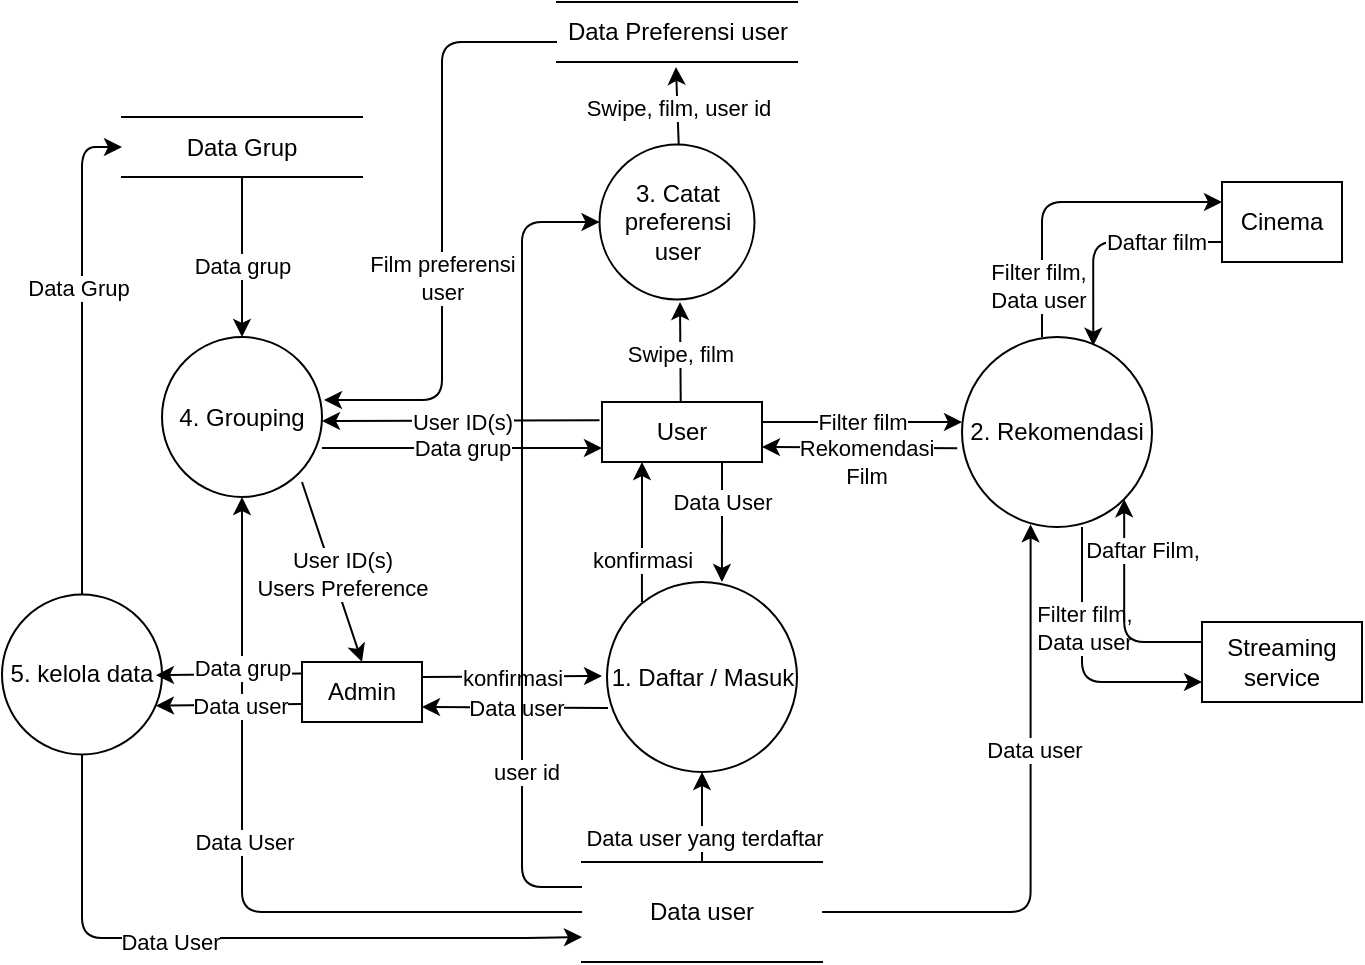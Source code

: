 <mxfile version="14.6.11" type="device" pages="7"><diagram id="6Ew8zijTHbJb9tK1tqPp" name="Page-1"><mxGraphModel dx="2128" dy="588" grid="1" gridSize="10" guides="1" tooltips="1" connect="1" arrows="1" fold="1" page="1" pageScale="1" pageWidth="850" pageHeight="1100" math="0" shadow="0"><root><mxCell id="0"/><mxCell id="1" parent="0"/><mxCell id="KnzYT9aXrzk3ZTebpTm0-1" value="User" style="rounded=0;whiteSpace=wrap;html=1;" parent="1" vertex="1"><mxGeometry x="260" y="320" width="80" height="30" as="geometry"/></mxCell><mxCell id="KnzYT9aXrzk3ZTebpTm0-3" value="Cinema" style="rounded=0;whiteSpace=wrap;html=1;" parent="1" vertex="1"><mxGeometry x="570" y="210" width="60" height="40" as="geometry"/></mxCell><mxCell id="KnzYT9aXrzk3ZTebpTm0-4" value="Streaming service" style="rounded=0;whiteSpace=wrap;html=1;" parent="1" vertex="1"><mxGeometry x="560" y="430" width="80" height="40" as="geometry"/></mxCell><mxCell id="KnzYT9aXrzk3ZTebpTm0-5" value="2. Rekomendasi" style="ellipse;whiteSpace=wrap;html=1;aspect=fixed;" parent="1" vertex="1"><mxGeometry x="440" y="287.5" width="95" height="95" as="geometry"/></mxCell><mxCell id="KnzYT9aXrzk3ZTebpTm0-6" value="1. Daftar / Masuk" style="ellipse;whiteSpace=wrap;html=1;aspect=fixed;" parent="1" vertex="1"><mxGeometry x="262.5" y="410" width="95" height="95" as="geometry"/></mxCell><mxCell id="KnzYT9aXrzk3ZTebpTm0-7" value="" style="endArrow=classic;html=1;" parent="1" edge="1"><mxGeometry relative="1" as="geometry"><mxPoint x="340" y="330" as="sourcePoint"/><mxPoint x="440" y="330" as="targetPoint"/></mxGeometry></mxCell><mxCell id="KnzYT9aXrzk3ZTebpTm0-8" value="Filter film" style="edgeLabel;resizable=0;html=1;align=center;verticalAlign=middle;" parent="KnzYT9aXrzk3ZTebpTm0-7" connectable="0" vertex="1"><mxGeometry relative="1" as="geometry"/></mxCell><mxCell id="KnzYT9aXrzk3ZTebpTm0-9" value="" style="endArrow=classic;html=1;entryX=0.605;entryY=0;entryDx=0;entryDy=0;exitX=0.75;exitY=1;exitDx=0;exitDy=0;entryPerimeter=0;" parent="1" source="KnzYT9aXrzk3ZTebpTm0-1" target="KnzYT9aXrzk3ZTebpTm0-6" edge="1"><mxGeometry relative="1" as="geometry"><mxPoint x="300" y="350" as="sourcePoint"/><mxPoint x="400" y="350" as="targetPoint"/></mxGeometry></mxCell><mxCell id="KnzYT9aXrzk3ZTebpTm0-10" value="Data User" style="edgeLabel;resizable=0;html=1;align=center;verticalAlign=middle;" parent="KnzYT9aXrzk3ZTebpTm0-9" connectable="0" vertex="1"><mxGeometry relative="1" as="geometry"><mxPoint y="-10" as="offset"/></mxGeometry></mxCell><mxCell id="KnzYT9aXrzk3ZTebpTm0-11" value="Data user" style="shape=partialRectangle;whiteSpace=wrap;html=1;left=0;right=0;fillColor=none;" parent="1" vertex="1"><mxGeometry x="250" y="550" width="120" height="50" as="geometry"/></mxCell><mxCell id="KnzYT9aXrzk3ZTebpTm0-15" value="Admin" style="rounded=0;whiteSpace=wrap;html=1;" parent="1" vertex="1"><mxGeometry x="110" y="450" width="60" height="30" as="geometry"/></mxCell><mxCell id="KnzYT9aXrzk3ZTebpTm0-16" value="" style="endArrow=classic;html=1;exitX=1;exitY=0.25;exitDx=0;exitDy=0;" parent="1" source="KnzYT9aXrzk3ZTebpTm0-15" edge="1"><mxGeometry relative="1" as="geometry"><mxPoint x="190" y="457.08" as="sourcePoint"/><mxPoint x="260" y="457" as="targetPoint"/></mxGeometry></mxCell><mxCell id="KnzYT9aXrzk3ZTebpTm0-17" value="konfirmasi" style="edgeLabel;resizable=0;html=1;align=center;verticalAlign=middle;fillColor=#FFFFFF;" parent="KnzYT9aXrzk3ZTebpTm0-16" connectable="0" vertex="1"><mxGeometry relative="1" as="geometry"/></mxCell><mxCell id="KnzYT9aXrzk3ZTebpTm0-18" value="" style="endArrow=classic;html=1;entryX=1;entryY=0.75;entryDx=0;entryDy=0;" parent="1" target="KnzYT9aXrzk3ZTebpTm0-15" edge="1"><mxGeometry relative="1" as="geometry"><mxPoint x="263" y="473" as="sourcePoint"/><mxPoint x="362.5" y="470" as="targetPoint"/></mxGeometry></mxCell><mxCell id="KnzYT9aXrzk3ZTebpTm0-19" value="Data user" style="edgeLabel;resizable=0;html=1;align=center;verticalAlign=middle;" parent="KnzYT9aXrzk3ZTebpTm0-18" connectable="0" vertex="1"><mxGeometry relative="1" as="geometry"/></mxCell><mxCell id="KnzYT9aXrzk3ZTebpTm0-20" value="" style="endArrow=classic;html=1;exitX=0.184;exitY=0.105;exitDx=0;exitDy=0;exitPerimeter=0;entryX=0.25;entryY=1;entryDx=0;entryDy=0;" parent="1" source="KnzYT9aXrzk3ZTebpTm0-6" target="KnzYT9aXrzk3ZTebpTm0-1" edge="1"><mxGeometry relative="1" as="geometry"><mxPoint x="288" y="411" as="sourcePoint"/><mxPoint x="280" y="355" as="targetPoint"/></mxGeometry></mxCell><mxCell id="KnzYT9aXrzk3ZTebpTm0-21" value="konfirmasi" style="edgeLabel;resizable=0;html=1;align=center;verticalAlign=middle;" parent="KnzYT9aXrzk3ZTebpTm0-20" connectable="0" vertex="1"><mxGeometry relative="1" as="geometry"><mxPoint y="14" as="offset"/></mxGeometry></mxCell><mxCell id="KnzYT9aXrzk3ZTebpTm0-51" value="4. Grouping" style="ellipse;whiteSpace=wrap;html=1;aspect=fixed;" parent="1" vertex="1"><mxGeometry x="40" y="287.5" width="80" height="80" as="geometry"/></mxCell><mxCell id="KnzYT9aXrzk3ZTebpTm0-52" value="" style="endArrow=classic;html=1;entryX=1;entryY=0.75;entryDx=0;entryDy=0;exitX=-0.025;exitY=0.586;exitDx=0;exitDy=0;exitPerimeter=0;" parent="1" source="KnzYT9aXrzk3ZTebpTm0-5" target="KnzYT9aXrzk3ZTebpTm0-1" edge="1"><mxGeometry relative="1" as="geometry"><mxPoint x="440" y="350" as="sourcePoint"/><mxPoint x="540" y="350" as="targetPoint"/></mxGeometry></mxCell><mxCell id="KnzYT9aXrzk3ZTebpTm0-53" value="Rekomendasi&lt;br&gt;Film" style="edgeLabel;resizable=0;html=1;align=center;verticalAlign=middle;" parent="KnzYT9aXrzk3ZTebpTm0-52" connectable="0" vertex="1"><mxGeometry relative="1" as="geometry"><mxPoint x="3" y="7" as="offset"/></mxGeometry></mxCell><mxCell id="KnzYT9aXrzk3ZTebpTm0-54" value="Data Preferensi user" style="shape=partialRectangle;whiteSpace=wrap;html=1;left=0;right=0;fillColor=none;" parent="1" vertex="1"><mxGeometry x="237.5" y="120" width="120" height="30" as="geometry"/></mxCell><mxCell id="KnzYT9aXrzk3ZTebpTm0-55" value="3. Catat preferensi user" style="ellipse;whiteSpace=wrap;html=1;aspect=fixed;" parent="1" vertex="1"><mxGeometry x="258.75" y="191.25" width="77.5" height="77.5" as="geometry"/></mxCell><mxCell id="KnzYT9aXrzk3ZTebpTm0-56" value="" style="endArrow=classic;html=1;exitX=0.188;exitY=0.061;exitDx=0;exitDy=0;exitPerimeter=0;" parent="1" edge="1"><mxGeometry relative="1" as="geometry"><mxPoint x="299.36" y="320.005" as="sourcePoint"/><mxPoint x="299" y="270" as="targetPoint"/></mxGeometry></mxCell><mxCell id="KnzYT9aXrzk3ZTebpTm0-57" value="Swipe, film" style="edgeLabel;resizable=0;html=1;align=center;verticalAlign=middle;" parent="KnzYT9aXrzk3ZTebpTm0-56" connectable="0" vertex="1"><mxGeometry relative="1" as="geometry"><mxPoint y="1" as="offset"/></mxGeometry></mxCell><mxCell id="KnzYT9aXrzk3ZTebpTm0-58" value="" style="endArrow=classic;html=1;exitX=0.188;exitY=0.061;exitDx=0;exitDy=0;exitPerimeter=0;entryX=0.429;entryY=1.083;entryDx=0;entryDy=0;entryPerimeter=0;" parent="1" edge="1"><mxGeometry relative="1" as="geometry"><mxPoint x="298.36" y="191.255" as="sourcePoint"/><mxPoint x="296.98" y="152.49" as="targetPoint"/></mxGeometry></mxCell><mxCell id="KnzYT9aXrzk3ZTebpTm0-59" value="Swipe, film, user id" style="edgeLabel;resizable=0;html=1;align=center;verticalAlign=middle;" parent="KnzYT9aXrzk3ZTebpTm0-58" connectable="0" vertex="1"><mxGeometry relative="1" as="geometry"><mxPoint y="1" as="offset"/></mxGeometry></mxCell><mxCell id="KnzYT9aXrzk3ZTebpTm0-60" value="" style="edgeStyle=elbowEdgeStyle;elbow=vertical;endArrow=classic;html=1;entryX=0;entryY=0.5;entryDx=0;entryDy=0;exitX=0;exitY=0.25;exitDx=0;exitDy=0;" parent="1" source="KnzYT9aXrzk3ZTebpTm0-11" target="KnzYT9aXrzk3ZTebpTm0-55" edge="1"><mxGeometry width="50" height="50" relative="1" as="geometry"><mxPoint x="237.5" y="580" as="sourcePoint"/><mxPoint x="287.5" y="530" as="targetPoint"/><Array as="points"><mxPoint x="220" y="410"/></Array></mxGeometry></mxCell><mxCell id="YXsB2NvIMelTu6JOzYhT-10" value="user id" style="edgeLabel;html=1;align=center;verticalAlign=middle;resizable=0;points=[];" parent="KnzYT9aXrzk3ZTebpTm0-60" vertex="1" connectable="0"><mxGeometry x="-0.561" y="-2" relative="1" as="geometry"><mxPoint as="offset"/></mxGeometry></mxCell><mxCell id="KnzYT9aXrzk3ZTebpTm0-61" value="" style="edgeStyle=elbowEdgeStyle;elbow=vertical;endArrow=classic;html=1;entryX=0.5;entryY=1;entryDx=0;entryDy=0;exitX=0;exitY=0.5;exitDx=0;exitDy=0;" parent="1" source="KnzYT9aXrzk3ZTebpTm0-11" target="KnzYT9aXrzk3ZTebpTm0-51" edge="1"><mxGeometry width="50" height="50" relative="1" as="geometry"><mxPoint x="260" y="595" as="sourcePoint"/><mxPoint x="268.75" y="240" as="targetPoint"/><Array as="points"><mxPoint x="170" y="575"/></Array></mxGeometry></mxCell><mxCell id="KnzYT9aXrzk3ZTebpTm0-71" value="Data User" style="edgeLabel;html=1;align=center;verticalAlign=middle;resizable=0;points=[];" parent="KnzYT9aXrzk3ZTebpTm0-61" vertex="1" connectable="0"><mxGeometry x="0.312" y="-1" relative="1" as="geometry"><mxPoint y="42" as="offset"/></mxGeometry></mxCell><mxCell id="KnzYT9aXrzk3ZTebpTm0-62" value="" style="endArrow=classic;html=1;entryX=1;entryY=0.5;entryDx=0;entryDy=0;" parent="1" edge="1"><mxGeometry relative="1" as="geometry"><mxPoint x="258.75" y="329.08" as="sourcePoint"/><mxPoint x="120" y="329.5" as="targetPoint"/></mxGeometry></mxCell><mxCell id="KnzYT9aXrzk3ZTebpTm0-63" value="User ID(s)" style="edgeLabel;resizable=0;html=1;align=center;verticalAlign=middle;" parent="KnzYT9aXrzk3ZTebpTm0-62" connectable="0" vertex="1"><mxGeometry relative="1" as="geometry"/></mxCell><mxCell id="KnzYT9aXrzk3ZTebpTm0-64" value="Data Grup" style="shape=partialRectangle;whiteSpace=wrap;html=1;left=0;right=0;fillColor=none;" parent="1" vertex="1"><mxGeometry x="20" y="177.5" width="120" height="30" as="geometry"/></mxCell><mxCell id="KnzYT9aXrzk3ZTebpTm0-68" value="" style="edgeStyle=segmentEdgeStyle;endArrow=classic;html=1;entryX=1.013;entryY=0.388;entryDx=0;entryDy=0;entryPerimeter=0;" parent="1" target="KnzYT9aXrzk3ZTebpTm0-51" edge="1"><mxGeometry width="50" height="50" relative="1" as="geometry"><mxPoint x="237.5" y="140" as="sourcePoint"/><mxPoint x="287.5" y="90" as="targetPoint"/><Array as="points"><mxPoint x="180" y="140"/><mxPoint x="180" y="319"/><mxPoint x="121" y="319"/></Array></mxGeometry></mxCell><mxCell id="KnzYT9aXrzk3ZTebpTm0-70" value="Film preferensi&lt;br&gt;user" style="edgeLabel;html=1;align=center;verticalAlign=middle;resizable=0;points=[];" parent="KnzYT9aXrzk3ZTebpTm0-68" vertex="1" connectable="0"><mxGeometry x="0.185" relative="1" as="geometry"><mxPoint as="offset"/></mxGeometry></mxCell><mxCell id="KnzYT9aXrzk3ZTebpTm0-72" value="" style="endArrow=classic;html=1;entryX=0.5;entryY=0;entryDx=0;entryDy=0;" parent="1" target="KnzYT9aXrzk3ZTebpTm0-15" edge="1"><mxGeometry width="50" height="50" relative="1" as="geometry"><mxPoint x="110" y="360" as="sourcePoint"/><mxPoint x="130" y="237.5" as="targetPoint"/></mxGeometry></mxCell><mxCell id="KnzYT9aXrzk3ZTebpTm0-73" value="User ID(s)&lt;br&gt;Users Preference" style="edgeLabel;html=1;align=center;verticalAlign=middle;resizable=0;points=[];" parent="KnzYT9aXrzk3ZTebpTm0-72" vertex="1" connectable="0"><mxGeometry x="0.221" y="-1" relative="1" as="geometry"><mxPoint x="2" y="-10" as="offset"/></mxGeometry></mxCell><mxCell id="KnzYT9aXrzk3ZTebpTm0-74" value="" style="edgeStyle=segmentEdgeStyle;endArrow=classic;html=1;entryX=0.361;entryY=0.986;entryDx=0;entryDy=0;entryPerimeter=0;exitX=1;exitY=0.5;exitDx=0;exitDy=0;" parent="1" source="KnzYT9aXrzk3ZTebpTm0-11" target="KnzYT9aXrzk3ZTebpTm0-5" edge="1"><mxGeometry width="50" height="50" relative="1" as="geometry"><mxPoint x="370" y="580" as="sourcePoint"/><mxPoint x="420" y="530" as="targetPoint"/></mxGeometry></mxCell><mxCell id="KnzYT9aXrzk3ZTebpTm0-75" value="Data user" style="edgeLabel;html=1;align=center;verticalAlign=middle;resizable=0;points=[];" parent="KnzYT9aXrzk3ZTebpTm0-74" vertex="1" connectable="0"><mxGeometry x="0.244" y="-1" relative="1" as="geometry"><mxPoint as="offset"/></mxGeometry></mxCell><mxCell id="KnzYT9aXrzk3ZTebpTm0-76" value="" style="edgeStyle=segmentEdgeStyle;endArrow=classic;html=1;" parent="1" edge="1"><mxGeometry width="50" height="50" relative="1" as="geometry"><mxPoint x="500" y="382.5" as="sourcePoint"/><mxPoint x="560" y="460" as="targetPoint"/><Array as="points"><mxPoint x="500" y="460"/></Array></mxGeometry></mxCell><mxCell id="KnzYT9aXrzk3ZTebpTm0-77" value="Filter film,&lt;br&gt;Data user" style="edgeLabel;html=1;align=center;verticalAlign=middle;resizable=0;points=[];" parent="KnzYT9aXrzk3ZTebpTm0-76" vertex="1" connectable="0"><mxGeometry x="-0.721" y="1" relative="1" as="geometry"><mxPoint y="31" as="offset"/></mxGeometry></mxCell><mxCell id="KnzYT9aXrzk3ZTebpTm0-78" value="" style="edgeStyle=segmentEdgeStyle;endArrow=classic;html=1;entryX=1;entryY=1;entryDx=0;entryDy=0;" parent="1" source="KnzYT9aXrzk3ZTebpTm0-4" target="KnzYT9aXrzk3ZTebpTm0-5" edge="1"><mxGeometry width="50" height="50" relative="1" as="geometry"><mxPoint x="470" y="380" as="sourcePoint"/><mxPoint x="520" y="380" as="targetPoint"/><Array as="points"><mxPoint x="521" y="440"/></Array></mxGeometry></mxCell><mxCell id="KnzYT9aXrzk3ZTebpTm0-79" value="Daftar Film," style="edgeLabel;html=1;align=center;verticalAlign=middle;resizable=0;points=[];" parent="KnzYT9aXrzk3ZTebpTm0-78" vertex="1" connectable="0"><mxGeometry x="0.554" y="1" relative="1" as="geometry"><mxPoint x="10" as="offset"/></mxGeometry></mxCell><mxCell id="KnzYT9aXrzk3ZTebpTm0-80" value="" style="edgeStyle=segmentEdgeStyle;endArrow=classic;html=1;" parent="1" edge="1"><mxGeometry width="50" height="50" relative="1" as="geometry"><mxPoint x="480" y="287.5" as="sourcePoint"/><mxPoint x="570" y="220" as="targetPoint"/><Array as="points"><mxPoint x="480" y="220"/><mxPoint x="570" y="220"/></Array></mxGeometry></mxCell><mxCell id="KnzYT9aXrzk3ZTebpTm0-81" value="Filter film,&lt;br&gt;Data user" style="edgeLabel;html=1;align=center;verticalAlign=middle;resizable=0;points=[];" parent="KnzYT9aXrzk3ZTebpTm0-80" vertex="1" connectable="0"><mxGeometry x="-0.426" y="2" relative="1" as="geometry"><mxPoint y="19" as="offset"/></mxGeometry></mxCell><mxCell id="KnzYT9aXrzk3ZTebpTm0-82" value="" style="edgeStyle=segmentEdgeStyle;endArrow=classic;html=1;exitX=0;exitY=0.75;exitDx=0;exitDy=0;entryX=0.691;entryY=0.046;entryDx=0;entryDy=0;entryPerimeter=0;" parent="1" edge="1"><mxGeometry width="50" height="50" relative="1" as="geometry"><mxPoint x="570" y="240" as="sourcePoint"/><mxPoint x="505.645" y="291.87" as="targetPoint"/><Array as="points"><mxPoint x="506" y="240"/></Array></mxGeometry></mxCell><mxCell id="KnzYT9aXrzk3ZTebpTm0-83" value="Daftar film" style="edgeLabel;html=1;align=center;verticalAlign=middle;resizable=0;points=[];" parent="KnzYT9aXrzk3ZTebpTm0-82" vertex="1" connectable="0"><mxGeometry x="-0.382" y="3" relative="1" as="geometry"><mxPoint x="3" y="-3" as="offset"/></mxGeometry></mxCell><mxCell id="YXsB2NvIMelTu6JOzYhT-1" value="5. kelola data" style="ellipse;whiteSpace=wrap;html=1;aspect=fixed;" parent="1" vertex="1"><mxGeometry x="-40" y="416.25" width="80" height="80" as="geometry"/></mxCell><mxCell id="YXsB2NvIMelTu6JOzYhT-2" value="" style="endArrow=classic;html=1;entryX=0;entryY=1;entryDx=0;entryDy=0;" parent="1" edge="1"><mxGeometry relative="1" as="geometry"><mxPoint x="120" y="343" as="sourcePoint"/><mxPoint x="260" y="343" as="targetPoint"/></mxGeometry></mxCell><mxCell id="YXsB2NvIMelTu6JOzYhT-3" value="Data grup" style="edgeLabel;resizable=0;html=1;align=center;verticalAlign=middle;" parent="YXsB2NvIMelTu6JOzYhT-2" connectable="0" vertex="1"><mxGeometry relative="1" as="geometry"/></mxCell><mxCell id="YXsB2NvIMelTu6JOzYhT-4" value="" style="edgeStyle=segmentEdgeStyle;endArrow=classic;html=1;exitX=0.5;exitY=1;exitDx=0;exitDy=0;entryX=0;entryY=0.75;entryDx=0;entryDy=0;" parent="1" source="YXsB2NvIMelTu6JOzYhT-1" target="KnzYT9aXrzk3ZTebpTm0-11" edge="1"><mxGeometry width="50" height="50" relative="1" as="geometry"><mxPoint x="250" y="590" as="sourcePoint"/><mxPoint x="220" y="610.667" as="targetPoint"/><Array as="points"><mxPoint y="588"/><mxPoint x="220" y="588"/></Array></mxGeometry></mxCell><mxCell id="YXsB2NvIMelTu6JOzYhT-8" value="Data User" style="edgeLabel;html=1;align=center;verticalAlign=middle;resizable=0;points=[];" parent="YXsB2NvIMelTu6JOzYhT-4" vertex="1" connectable="0"><mxGeometry x="0.608" y="-2" relative="1" as="geometry"><mxPoint x="-140" as="offset"/></mxGeometry></mxCell><mxCell id="YXsB2NvIMelTu6JOzYhT-5" value="" style="endArrow=classic;html=1;entryX=0.962;entryY=0.745;entryDx=0;entryDy=0;entryPerimeter=0;" parent="1" edge="1"><mxGeometry width="50" height="50" relative="1" as="geometry"><mxPoint x="110" y="471" as="sourcePoint"/><mxPoint x="36.96" y="471.85" as="targetPoint"/></mxGeometry></mxCell><mxCell id="YXsB2NvIMelTu6JOzYhT-11" value="Data user" style="edgeLabel;html=1;align=center;verticalAlign=middle;resizable=0;points=[];" parent="YXsB2NvIMelTu6JOzYhT-5" vertex="1" connectable="0"><mxGeometry x="-0.589" y="1" relative="1" as="geometry"><mxPoint x="-16" as="offset"/></mxGeometry></mxCell><mxCell id="YXsB2NvIMelTu6JOzYhT-7" value="" style="edgeStyle=segmentEdgeStyle;endArrow=classic;html=1;exitX=0.5;exitY=0;exitDx=0;exitDy=0;entryX=0;entryY=0.5;entryDx=0;entryDy=0;" parent="1" source="YXsB2NvIMelTu6JOzYhT-1" target="KnzYT9aXrzk3ZTebpTm0-64" edge="1"><mxGeometry width="50" height="50" relative="1" as="geometry"><mxPoint x="20" y="191.25" as="sourcePoint"/><mxPoint x="-10" y="130" as="targetPoint"/><Array as="points"><mxPoint y="193"/></Array></mxGeometry></mxCell><mxCell id="YXsB2NvIMelTu6JOzYhT-9" value="Data Grup" style="edgeLabel;html=1;align=center;verticalAlign=middle;resizable=0;points=[];" parent="YXsB2NvIMelTu6JOzYhT-7" vertex="1" connectable="0"><mxGeometry x="0.264" y="2" relative="1" as="geometry"><mxPoint as="offset"/></mxGeometry></mxCell><mxCell id="JaDMcyaMtVhnSrfK8qQ9-1" value="" style="endArrow=classic;html=1;exitX=0.5;exitY=1;exitDx=0;exitDy=0;entryX=0.5;entryY=0;entryDx=0;entryDy=0;" parent="1" source="KnzYT9aXrzk3ZTebpTm0-64" target="KnzYT9aXrzk3ZTebpTm0-51" edge="1"><mxGeometry width="50" height="50" relative="1" as="geometry"><mxPoint x="130" y="223.75" as="sourcePoint"/><mxPoint x="180" y="173.75" as="targetPoint"/></mxGeometry></mxCell><mxCell id="JaDMcyaMtVhnSrfK8qQ9-2" value="Data grup" style="edgeLabel;html=1;align=center;verticalAlign=middle;resizable=0;points=[];" parent="JaDMcyaMtVhnSrfK8qQ9-1" vertex="1" connectable="0"><mxGeometry x="0.347" relative="1" as="geometry"><mxPoint y="-10" as="offset"/></mxGeometry></mxCell><mxCell id="VAUoiEpc7LRqMTXvXVUD-1" value="" style="endArrow=classic;html=1;exitX=0.5;exitY=0;exitDx=0;exitDy=0;entryX=0.5;entryY=1;entryDx=0;entryDy=0;" parent="1" source="KnzYT9aXrzk3ZTebpTm0-11" target="KnzYT9aXrzk3ZTebpTm0-6" edge="1"><mxGeometry width="50" height="50" relative="1" as="geometry"><mxPoint x="480" y="380" as="sourcePoint"/><mxPoint x="530" y="330" as="targetPoint"/></mxGeometry></mxCell><mxCell id="VAUoiEpc7LRqMTXvXVUD-2" value="Data user yang terdaftar" style="edgeLabel;html=1;align=center;verticalAlign=middle;resizable=0;points=[];" parent="VAUoiEpc7LRqMTXvXVUD-1" vertex="1" connectable="0"><mxGeometry x="-0.44" y="-1" relative="1" as="geometry"><mxPoint as="offset"/></mxGeometry></mxCell><mxCell id="QvjgYIG8igw3AtHTvzKb-1" value="" style="endArrow=classic;html=1;entryX=0.962;entryY=0.745;entryDx=0;entryDy=0;entryPerimeter=0;" parent="1" edge="1"><mxGeometry width="50" height="50" relative="1" as="geometry"><mxPoint x="110" y="455.75" as="sourcePoint"/><mxPoint x="36.96" y="456.6" as="targetPoint"/></mxGeometry></mxCell><mxCell id="QvjgYIG8igw3AtHTvzKb-4" value="Data grup" style="edgeLabel;html=1;align=center;verticalAlign=middle;resizable=0;points=[];" parent="QvjgYIG8igw3AtHTvzKb-1" vertex="1" connectable="0"><mxGeometry x="-0.508" y="-3" relative="1" as="geometry"><mxPoint x="-12" as="offset"/></mxGeometry></mxCell></root></mxGraphModel></diagram><diagram id="w2jSxiCSjp4nlEB_j9I-" name="DFD-1, proses 4"><mxGraphModel dx="1278" dy="588" grid="1" gridSize="10" guides="1" tooltips="1" connect="1" arrows="1" fold="1" page="1" pageScale="1" pageWidth="850" pageHeight="1100" math="0" shadow="0"><root><mxCell id="LelwqNVgbyoCS_Aeixoi-0"/><mxCell id="LelwqNVgbyoCS_Aeixoi-1" parent="LelwqNVgbyoCS_Aeixoi-0"/><mxCell id="VmR8E1LFopXgEwrXXb6l-0" value="User" style="rounded=0;whiteSpace=wrap;html=1;" parent="LelwqNVgbyoCS_Aeixoi-1" vertex="1"><mxGeometry x="345" y="410" width="80" height="30" as="geometry"/></mxCell><mxCell id="VmR8E1LFopXgEwrXXb6l-1" value="Data user" style="shape=partialRectangle;whiteSpace=wrap;html=1;left=0;right=0;fillColor=none;" parent="LelwqNVgbyoCS_Aeixoi-1" vertex="1"><mxGeometry x="150" y="400" width="120" height="30" as="geometry"/></mxCell><mxCell id="VmR8E1LFopXgEwrXXb6l-2" value="Data Preferensi user" style="shape=partialRectangle;whiteSpace=wrap;html=1;left=0;right=0;fillColor=none;" parent="LelwqNVgbyoCS_Aeixoi-1" vertex="1"><mxGeometry x="240" y="142.5" width="120" height="30" as="geometry"/></mxCell><mxCell id="VmR8E1LFopXgEwrXXb6l-5" value="3.1. Get user preference" style="ellipse;whiteSpace=wrap;html=1;aspect=fixed;" parent="LelwqNVgbyoCS_Aeixoi-1" vertex="1"><mxGeometry x="347.5" y="240" width="75" height="75" as="geometry"/></mxCell><mxCell id="VmR8E1LFopXgEwrXXb6l-6" value="3.2 Get user ID" style="ellipse;whiteSpace=wrap;html=1;aspect=fixed;" parent="LelwqNVgbyoCS_Aeixoi-1" vertex="1"><mxGeometry x="170" y="230" width="80" height="80" as="geometry"/></mxCell><mxCell id="xKHvARmrW5aMb0nHczqm-0" value="" style="endArrow=classic;html=1;exitX=0.5;exitY=0;exitDx=0;exitDy=0;" parent="LelwqNVgbyoCS_Aeixoi-1" source="VmR8E1LFopXgEwrXXb6l-0" target="VmR8E1LFopXgEwrXXb6l-5" edge="1"><mxGeometry relative="1" as="geometry"><mxPoint x="330" y="290" as="sourcePoint"/><mxPoint x="430" y="290" as="targetPoint"/></mxGeometry></mxCell><mxCell id="xKHvARmrW5aMb0nHczqm-1" value="swipe, film" style="edgeLabel;resizable=0;html=1;align=center;verticalAlign=middle;" parent="xKHvARmrW5aMb0nHczqm-0" connectable="0" vertex="1"><mxGeometry relative="1" as="geometry"/></mxCell><mxCell id="D8_Gk4GRZjYeCFSDgtaY-1" value="" style="endArrow=classic;html=1;exitX=0.5;exitY=0;exitDx=0;exitDy=0;" parent="LelwqNVgbyoCS_Aeixoi-1" edge="1"><mxGeometry relative="1" as="geometry"><mxPoint x="192" y="400" as="sourcePoint"/><mxPoint x="192" y="310" as="targetPoint"/></mxGeometry></mxCell><mxCell id="D8_Gk4GRZjYeCFSDgtaY-2" value="User ID" style="edgeLabel;resizable=0;html=1;align=center;verticalAlign=middle;" parent="D8_Gk4GRZjYeCFSDgtaY-1" connectable="0" vertex="1"><mxGeometry relative="1" as="geometry"><mxPoint y="-11" as="offset"/></mxGeometry></mxCell><mxCell id="D8_Gk4GRZjYeCFSDgtaY-3" value="" style="edgeStyle=segmentEdgeStyle;endArrow=classic;html=1;exitX=0;exitY=0.5;exitDx=0;exitDy=0;entryX=1.013;entryY=0.61;entryDx=0;entryDy=0;entryPerimeter=0;" parent="LelwqNVgbyoCS_Aeixoi-1" source="VmR8E1LFopXgEwrXXb6l-0" target="VmR8E1LFopXgEwrXXb6l-6" edge="1"><mxGeometry width="50" height="50" relative="1" as="geometry"><mxPoint x="350" y="310" as="sourcePoint"/><mxPoint x="400" y="260" as="targetPoint"/><Array as="points"><mxPoint x="310" y="425"/><mxPoint x="310" y="279"/></Array></mxGeometry></mxCell><mxCell id="D8_Gk4GRZjYeCFSDgtaY-4" value="Username" style="edgeLabel;html=1;align=center;verticalAlign=middle;resizable=0;points=[];" parent="D8_Gk4GRZjYeCFSDgtaY-3" vertex="1" connectable="0"><mxGeometry x="-0.252" y="2" relative="1" as="geometry"><mxPoint as="offset"/></mxGeometry></mxCell><mxCell id="D8_Gk4GRZjYeCFSDgtaY-5" value="" style="endArrow=classic;html=1;exitX=0.723;exitY=0.98;exitDx=0;exitDy=0;exitPerimeter=0;" parent="LelwqNVgbyoCS_Aeixoi-1" source="VmR8E1LFopXgEwrXXb6l-6" edge="1"><mxGeometry relative="1" as="geometry"><mxPoint x="395" y="420" as="sourcePoint"/><mxPoint x="229" y="400" as="targetPoint"/></mxGeometry></mxCell><mxCell id="D8_Gk4GRZjYeCFSDgtaY-6" value="Username" style="edgeLabel;resizable=0;html=1;align=center;verticalAlign=middle;" parent="D8_Gk4GRZjYeCFSDgtaY-5" connectable="0" vertex="1"><mxGeometry relative="1" as="geometry"><mxPoint y="19" as="offset"/></mxGeometry></mxCell><mxCell id="D8_Gk4GRZjYeCFSDgtaY-7" value="" style="edgeStyle=segmentEdgeStyle;endArrow=classic;html=1;exitX=0.5;exitY=0;exitDx=0;exitDy=0;" parent="LelwqNVgbyoCS_Aeixoi-1" source="VmR8E1LFopXgEwrXXb6l-6" edge="1"><mxGeometry width="50" height="50" relative="1" as="geometry"><mxPoint x="213.96" y="230" as="sourcePoint"/><mxPoint x="240" y="160" as="targetPoint"/><Array as="points"><mxPoint x="210" y="160"/></Array></mxGeometry></mxCell><mxCell id="D8_Gk4GRZjYeCFSDgtaY-8" value="User ID" style="edgeLabel;html=1;align=center;verticalAlign=middle;resizable=0;points=[];" parent="D8_Gk4GRZjYeCFSDgtaY-7" vertex="1" connectable="0"><mxGeometry x="-0.252" y="2" relative="1" as="geometry"><mxPoint as="offset"/></mxGeometry></mxCell><mxCell id="D8_Gk4GRZjYeCFSDgtaY-9" value="" style="edgeStyle=segmentEdgeStyle;endArrow=classic;html=1;entryX=1;entryY=0.583;entryDx=0;entryDy=0;entryPerimeter=0;" parent="LelwqNVgbyoCS_Aeixoi-1" source="VmR8E1LFopXgEwrXXb6l-5" target="VmR8E1LFopXgEwrXXb6l-2" edge="1"><mxGeometry width="50" height="50" relative="1" as="geometry"><mxPoint x="463.96" y="230" as="sourcePoint"/><mxPoint x="370" y="160" as="targetPoint"/><Array as="points"><mxPoint x="385" y="160"/></Array></mxGeometry></mxCell><mxCell id="D8_Gk4GRZjYeCFSDgtaY-10" value="Swipe, Film" style="edgeLabel;html=1;align=center;verticalAlign=middle;resizable=0;points=[];" parent="D8_Gk4GRZjYeCFSDgtaY-9" vertex="1" connectable="0"><mxGeometry x="-0.252" y="2" relative="1" as="geometry"><mxPoint y="7" as="offset"/></mxGeometry></mxCell></root></mxGraphModel></diagram><diagram id="PaS70SPjTiZ9KZUUPZHW" name="DFD-1, proses 1"><mxGraphModel dx="2128" dy="588" grid="1" gridSize="10" guides="1" tooltips="1" connect="1" arrows="1" fold="1" page="1" pageScale="1" pageWidth="850" pageHeight="1100" math="0" shadow="0"><root><mxCell id="dJlrYqiEr_PgPjJNZ0RO-0"/><mxCell id="dJlrYqiEr_PgPjJNZ0RO-1" parent="dJlrYqiEr_PgPjJNZ0RO-0"/><mxCell id="GRaTmBeP-DbOZe2twWhc-1" style="edgeStyle=orthogonalEdgeStyle;rounded=0;orthogonalLoop=1;jettySize=auto;html=1;entryX=1;entryY=0.5;entryDx=0;entryDy=0;" edge="1" parent="dJlrYqiEr_PgPjJNZ0RO-1" source="dJlrYqiEr_PgPjJNZ0RO-2" target="GRaTmBeP-DbOZe2twWhc-0"><mxGeometry relative="1" as="geometry"/></mxCell><mxCell id="dJlrYqiEr_PgPjJNZ0RO-2" value="User" style="rounded=0;whiteSpace=wrap;html=1;" parent="dJlrYqiEr_PgPjJNZ0RO-1" vertex="1"><mxGeometry x="150" y="302.5" width="80" height="30" as="geometry"/></mxCell><mxCell id="dJlrYqiEr_PgPjJNZ0RO-3" value="Cinema" style="rounded=0;whiteSpace=wrap;html=1;" parent="dJlrYqiEr_PgPjJNZ0RO-1" vertex="1"><mxGeometry x="545" y="100" width="60" height="40" as="geometry"/></mxCell><mxCell id="dJlrYqiEr_PgPjJNZ0RO-4" value="Streaming service" style="rounded=0;whiteSpace=wrap;html=1;" parent="dJlrYqiEr_PgPjJNZ0RO-1" vertex="1"><mxGeometry x="535" y="190" width="80" height="40" as="geometry"/></mxCell><mxCell id="dJlrYqiEr_PgPjJNZ0RO-5" value="2.3 Ambil Rekomendasi" style="ellipse;whiteSpace=wrap;html=1;aspect=fixed;" parent="dJlrYqiEr_PgPjJNZ0RO-1" vertex="1"><mxGeometry x="370" y="267.5" width="100" height="100" as="geometry"/></mxCell><mxCell id="QZA5vhGKFS6IdF4Qi_zs-0" value="2.2 Get user data" style="ellipse;whiteSpace=wrap;html=1;aspect=fixed;" parent="dJlrYqiEr_PgPjJNZ0RO-1" vertex="1"><mxGeometry x="335" y="420" width="95" height="95" as="geometry"/></mxCell><mxCell id="QZA5vhGKFS6IdF4Qi_zs-1" value="2.1 Filter film berdasarkan" style="ellipse;whiteSpace=wrap;html=1;aspect=fixed;" parent="dJlrYqiEr_PgPjJNZ0RO-1" vertex="1"><mxGeometry x="310" y="125" width="95" height="95" as="geometry"/></mxCell><mxCell id="Qa3BY7ixmJzunhNq-MFv-0" value="Data user" style="shape=partialRectangle;whiteSpace=wrap;html=1;left=0;right=0;fillColor=none;" parent="dJlrYqiEr_PgPjJNZ0RO-1" vertex="1"><mxGeometry x="130" y="452.5" width="120" height="30" as="geometry"/></mxCell><mxCell id="fNv3OpzvddRr5RR23wPl-4" value="" style="edgeStyle=segmentEdgeStyle;endArrow=classic;html=1;entryX=0.5;entryY=0;entryDx=0;entryDy=0;exitX=0.5;exitY=1;exitDx=0;exitDy=0;" parent="dJlrYqiEr_PgPjJNZ0RO-1" source="dJlrYqiEr_PgPjJNZ0RO-2" target="QZA5vhGKFS6IdF4Qi_zs-0" edge="1"><mxGeometry width="50" height="50" relative="1" as="geometry"><mxPoint x="200" y="410" as="sourcePoint"/><mxPoint x="250" y="360" as="targetPoint"/><Array as="points"><mxPoint x="190" y="380"/><mxPoint x="383" y="380"/></Array></mxGeometry></mxCell><mxCell id="fNv3OpzvddRr5RR23wPl-5" value="Username" style="edgeLabel;html=1;align=center;verticalAlign=middle;resizable=0;points=[];" parent="fNv3OpzvddRr5RR23wPl-4" vertex="1" connectable="0"><mxGeometry x="0.075" y="2" relative="1" as="geometry"><mxPoint x="-20" as="offset"/></mxGeometry></mxCell><mxCell id="fNv3OpzvddRr5RR23wPl-6" value="" style="endArrow=classic;html=1;entryX=1;entryY=0.75;entryDx=0;entryDy=0;" parent="dJlrYqiEr_PgPjJNZ0RO-1" target="Qa3BY7ixmJzunhNq-MFv-0" edge="1"><mxGeometry width="50" height="50" relative="1" as="geometry"><mxPoint x="335" y="476" as="sourcePoint"/><mxPoint x="270" y="475.5" as="targetPoint"/></mxGeometry></mxCell><mxCell id="fNv3OpzvddRr5RR23wPl-27" value="username" style="edgeLabel;html=1;align=center;verticalAlign=middle;resizable=0;points=[];" parent="fNv3OpzvddRr5RR23wPl-6" vertex="1" connectable="0"><mxGeometry x="-0.415" y="-1" relative="1" as="geometry"><mxPoint x="-14" as="offset"/></mxGeometry></mxCell><mxCell id="fNv3OpzvddRr5RR23wPl-7" value="" style="endArrow=classic;html=1;exitX=1;exitY=0.25;exitDx=0;exitDy=0;" parent="dJlrYqiEr_PgPjJNZ0RO-1" source="Qa3BY7ixmJzunhNq-MFv-0" edge="1"><mxGeometry width="50" height="50" relative="1" as="geometry"><mxPoint x="270" y="458" as="sourcePoint"/><mxPoint x="337" y="458" as="targetPoint"/></mxGeometry></mxCell><mxCell id="fNv3OpzvddRr5RR23wPl-28" value="user data" style="edgeLabel;html=1;align=center;verticalAlign=middle;resizable=0;points=[];" parent="fNv3OpzvddRr5RR23wPl-7" vertex="1" connectable="0"><mxGeometry x="0.493" y="-1" relative="1" as="geometry"><mxPoint x="-25" as="offset"/></mxGeometry></mxCell><mxCell id="fNv3OpzvddRr5RR23wPl-8" value="" style="edgeStyle=segmentEdgeStyle;endArrow=classic;html=1;exitX=0.027;exitY=0.383;exitDx=0;exitDy=0;entryX=0.375;entryY=0.037;entryDx=0;entryDy=0;entryPerimeter=0;exitPerimeter=0;" parent="dJlrYqiEr_PgPjJNZ0RO-1" source="QZA5vhGKFS6IdF4Qi_zs-1" target="dJlrYqiEr_PgPjJNZ0RO-2" edge="1"><mxGeometry width="50" height="50" relative="1" as="geometry"><mxPoint x="330" y="210" as="sourcePoint"/><mxPoint x="380" y="160" as="targetPoint"/></mxGeometry></mxCell><mxCell id="fNv3OpzvddRr5RR23wPl-9" value="parameter filter film" style="edgeLabel;html=1;align=center;verticalAlign=middle;resizable=0;points=[];" parent="fNv3OpzvddRr5RR23wPl-8" vertex="1" connectable="0"><mxGeometry x="-0.672" y="2" relative="1" as="geometry"><mxPoint x="-32" as="offset"/></mxGeometry></mxCell><mxCell id="fNv3OpzvddRr5RR23wPl-10" value="" style="edgeStyle=segmentEdgeStyle;endArrow=classic;html=1;exitX=0.75;exitY=0;exitDx=0;exitDy=0;entryX=0.002;entryY=0.661;entryDx=0;entryDy=0;entryPerimeter=0;" parent="dJlrYqiEr_PgPjJNZ0RO-1" source="dJlrYqiEr_PgPjJNZ0RO-2" target="QZA5vhGKFS6IdF4Qi_zs-1" edge="1"><mxGeometry width="50" height="50" relative="1" as="geometry"><mxPoint x="240" y="302.5" as="sourcePoint"/><mxPoint x="285" y="252.5" as="targetPoint"/><Array as="points"><mxPoint x="210" y="188"/></Array></mxGeometry></mxCell><mxCell id="fNv3OpzvddRr5RR23wPl-11" value="Parameter filter" style="edgeLabel;html=1;align=center;verticalAlign=middle;resizable=0;points=[];" parent="fNv3OpzvddRr5RR23wPl-10" vertex="1" connectable="0"><mxGeometry x="0.338" y="2" relative="1" as="geometry"><mxPoint as="offset"/></mxGeometry></mxCell><mxCell id="fNv3OpzvddRr5RR23wPl-13" value="" style="edgeStyle=segmentEdgeStyle;endArrow=classic;html=1;exitX=1;exitY=0;exitDx=0;exitDy=0;entryX=0;entryY=0.25;entryDx=0;entryDy=0;" parent="dJlrYqiEr_PgPjJNZ0RO-1" source="QZA5vhGKFS6IdF4Qi_zs-1" target="dJlrYqiEr_PgPjJNZ0RO-3" edge="1"><mxGeometry width="50" height="50" relative="1" as="geometry"><mxPoint x="405" y="134.71" as="sourcePoint"/><mxPoint x="505.19" y="20.005" as="targetPoint"/><Array as="points"><mxPoint x="391" y="110"/></Array></mxGeometry></mxCell><mxCell id="fNv3OpzvddRr5RR23wPl-14" value="Parameter filter" style="edgeLabel;html=1;align=center;verticalAlign=middle;resizable=0;points=[];" parent="fNv3OpzvddRr5RR23wPl-13" vertex="1" connectable="0"><mxGeometry x="0.338" y="2" relative="1" as="geometry"><mxPoint x="-14" as="offset"/></mxGeometry></mxCell><mxCell id="fNv3OpzvddRr5RR23wPl-15" value="" style="edgeStyle=segmentEdgeStyle;endArrow=classic;html=1;entryX=1;entryY=0.5;entryDx=0;entryDy=0;exitX=1.002;exitY=0.703;exitDx=0;exitDy=0;exitPerimeter=0;" parent="dJlrYqiEr_PgPjJNZ0RO-1" source="QZA5vhGKFS6IdF4Qi_zs-0" target="dJlrYqiEr_PgPjJNZ0RO-3" edge="1"><mxGeometry width="50" height="50" relative="1" as="geometry"><mxPoint x="440" y="470" as="sourcePoint"/><mxPoint x="632.5" y="557.5" as="targetPoint"/><Array as="points"><mxPoint x="650" y="487"/><mxPoint x="650" y="120"/></Array></mxGeometry></mxCell><mxCell id="fNv3OpzvddRr5RR23wPl-16" value="User data" style="edgeLabel;html=1;align=center;verticalAlign=middle;resizable=0;points=[];" parent="fNv3OpzvddRr5RR23wPl-15" vertex="1" connectable="0"><mxGeometry x="0.075" y="2" relative="1" as="geometry"><mxPoint as="offset"/></mxGeometry></mxCell><mxCell id="fNv3OpzvddRr5RR23wPl-17" value="" style="edgeStyle=segmentEdgeStyle;endArrow=classic;html=1;exitX=0.96;exitY=0.316;exitDx=0;exitDy=0;exitPerimeter=0;entryX=0.5;entryY=1;entryDx=0;entryDy=0;" parent="dJlrYqiEr_PgPjJNZ0RO-1" source="QZA5vhGKFS6IdF4Qi_zs-0" target="dJlrYqiEr_PgPjJNZ0RO-4" edge="1"><mxGeometry width="50" height="50" relative="1" as="geometry"><mxPoint x="430.0" y="452.485" as="sourcePoint"/><mxPoint x="540" y="250" as="targetPoint"/><Array as="points"><mxPoint x="575" y="450"/></Array></mxGeometry></mxCell><mxCell id="fNv3OpzvddRr5RR23wPl-18" value="User data" style="edgeLabel;html=1;align=center;verticalAlign=middle;resizable=0;points=[];" parent="fNv3OpzvddRr5RR23wPl-17" vertex="1" connectable="0"><mxGeometry x="0.075" y="2" relative="1" as="geometry"><mxPoint as="offset"/></mxGeometry></mxCell><mxCell id="fNv3OpzvddRr5RR23wPl-19" value="" style="edgeStyle=segmentEdgeStyle;endArrow=classic;html=1;entryX=0;entryY=0.25;entryDx=0;entryDy=0;" parent="dJlrYqiEr_PgPjJNZ0RO-1" source="QZA5vhGKFS6IdF4Qi_zs-1" target="dJlrYqiEr_PgPjJNZ0RO-4" edge="1"><mxGeometry width="50" height="50" relative="1" as="geometry"><mxPoint x="401.088" y="148.912" as="sourcePoint"/><mxPoint x="555" y="120" as="targetPoint"/><Array as="points"><mxPoint x="470" y="200"/><mxPoint x="470" y="200"/></Array></mxGeometry></mxCell><mxCell id="fNv3OpzvddRr5RR23wPl-20" value="Parameter filter" style="edgeLabel;html=1;align=center;verticalAlign=middle;resizable=0;points=[];" parent="fNv3OpzvddRr5RR23wPl-19" vertex="1" connectable="0"><mxGeometry x="0.338" y="2" relative="1" as="geometry"><mxPoint x="-14" as="offset"/></mxGeometry></mxCell><mxCell id="fNv3OpzvddRr5RR23wPl-21" value="" style="edgeStyle=segmentEdgeStyle;endArrow=classic;html=1;exitX=0;exitY=0.75;exitDx=0;exitDy=0;entryX=0.5;entryY=0;entryDx=0;entryDy=0;" parent="dJlrYqiEr_PgPjJNZ0RO-1" source="dJlrYqiEr_PgPjJNZ0RO-3" target="dJlrYqiEr_PgPjJNZ0RO-5" edge="1"><mxGeometry width="50" height="50" relative="1" as="geometry"><mxPoint x="220" y="312.5" as="sourcePoint"/><mxPoint x="430" y="265" as="targetPoint"/><Array as="points"><mxPoint x="420" y="130"/></Array></mxGeometry></mxCell><mxCell id="fNv3OpzvddRr5RR23wPl-22" value="Judul, sinopsis,&lt;br&gt;jadwal" style="edgeLabel;html=1;align=center;verticalAlign=middle;resizable=0;points=[];" parent="fNv3OpzvddRr5RR23wPl-21" vertex="1" connectable="0"><mxGeometry x="0.338" y="2" relative="1" as="geometry"><mxPoint y="49" as="offset"/></mxGeometry></mxCell><mxCell id="fNv3OpzvddRr5RR23wPl-23" value="" style="edgeStyle=segmentEdgeStyle;endArrow=classic;html=1;exitX=0.25;exitY=1;exitDx=0;exitDy=0;entryX=1;entryY=0.5;entryDx=0;entryDy=0;" parent="dJlrYqiEr_PgPjJNZ0RO-1" source="dJlrYqiEr_PgPjJNZ0RO-4" target="dJlrYqiEr_PgPjJNZ0RO-5" edge="1"><mxGeometry width="50" height="50" relative="1" as="geometry"><mxPoint x="555" y="140" as="sourcePoint"/><mxPoint x="430" y="277.5" as="targetPoint"/><Array as="points"><mxPoint x="555" y="318"/><mxPoint x="510" y="318"/></Array></mxGeometry></mxCell><mxCell id="fNv3OpzvddRr5RR23wPl-24" value="Judul,&amp;nbsp;&lt;br&gt;sinopsis" style="edgeLabel;html=1;align=center;verticalAlign=middle;resizable=0;points=[];" parent="fNv3OpzvddRr5RR23wPl-23" vertex="1" connectable="0"><mxGeometry x="0.338" y="2" relative="1" as="geometry"><mxPoint x="-8" y="-3" as="offset"/></mxGeometry></mxCell><mxCell id="fNv3OpzvddRr5RR23wPl-25" value="" style="endArrow=classic;html=1;entryX=1;entryY=0.5;entryDx=0;entryDy=0;" parent="dJlrYqiEr_PgPjJNZ0RO-1" target="dJlrYqiEr_PgPjJNZ0RO-2" edge="1"><mxGeometry width="50" height="50" relative="1" as="geometry"><mxPoint x="370" y="317.5" as="sourcePoint"/><mxPoint x="305" y="317" as="targetPoint"/></mxGeometry></mxCell><mxCell id="fNv3OpzvddRr5RR23wPl-26" value="Rekomendasi&lt;br&gt;Film" style="edgeLabel;html=1;align=center;verticalAlign=middle;resizable=0;points=[];" parent="fNv3OpzvddRr5RR23wPl-25" vertex="1" connectable="0"><mxGeometry x="-0.3" y="3" relative="1" as="geometry"><mxPoint as="offset"/></mxGeometry></mxCell><mxCell id="j51c4TZrxm-6LAQwCwFz-5" style="edgeStyle=orthogonalEdgeStyle;rounded=0;orthogonalLoop=1;jettySize=auto;html=1;exitX=0.5;exitY=1;exitDx=0;exitDy=0;entryX=0;entryY=0.5;entryDx=0;entryDy=0;" edge="1" parent="dJlrYqiEr_PgPjJNZ0RO-1" source="GRaTmBeP-DbOZe2twWhc-0" target="Qa3BY7ixmJzunhNq-MFv-0"><mxGeometry relative="1" as="geometry"/></mxCell><mxCell id="j51c4TZrxm-6LAQwCwFz-6" value="Data film pilihan user" style="edgeLabel;html=1;align=center;verticalAlign=middle;resizable=0;points=[];" vertex="1" connectable="0" parent="j51c4TZrxm-6LAQwCwFz-5"><mxGeometry x="-0.357" y="-3" relative="1" as="geometry"><mxPoint as="offset"/></mxGeometry></mxCell><mxCell id="GRaTmBeP-DbOZe2twWhc-0" value="2.4 Catat film pilihan user" style="ellipse;whiteSpace=wrap;html=1;aspect=fixed;" vertex="1" parent="dJlrYqiEr_PgPjJNZ0RO-1"><mxGeometry x="-23" y="270.5" width="95" height="95" as="geometry"/></mxCell><mxCell id="j51c4TZrxm-6LAQwCwFz-3" value="swipe, film" style="text;html=1;strokeColor=none;fillColor=none;align=center;verticalAlign=middle;whiteSpace=wrap;rounded=0;" vertex="1" parent="dJlrYqiEr_PgPjJNZ0RO-1"><mxGeometry x="100" y="302.5" width="40" height="20" as="geometry"/></mxCell></root></mxGraphModel></diagram><diagram id="OlKbngr0fakgnDKbCh_l" name="UML"><mxGraphModel dx="1278" dy="588" grid="1" gridSize="10" guides="1" tooltips="1" connect="1" arrows="1" fold="1" page="1" pageScale="1" pageWidth="850" pageHeight="1100" math="0" shadow="0"><root><mxCell id="OhpJijekZ9N8V5jbxKCZ-0"/><mxCell id="OhpJijekZ9N8V5jbxKCZ-1" parent="OhpJijekZ9N8V5jbxKCZ-0"/><mxCell id="OhpJijekZ9N8V5jbxKCZ-2" value="Admin" style="shape=umlActor;verticalLabelPosition=bottom;verticalAlign=top;html=1;outlineConnect=0;" parent="OhpJijekZ9N8V5jbxKCZ-1" vertex="1"><mxGeometry x="90" y="330" width="30" height="60" as="geometry"/></mxCell><mxCell id="OhpJijekZ9N8V5jbxKCZ-3" value="User" style="shape=umlActor;verticalLabelPosition=bottom;verticalAlign=top;html=1;outlineConnect=0;" parent="OhpJijekZ9N8V5jbxKCZ-1" vertex="1"><mxGeometry x="90" y="120" width="30" height="60" as="geometry"/></mxCell><mxCell id="OhpJijekZ9N8V5jbxKCZ-4" value="Bikin grup" style="ellipse;whiteSpace=wrap;html=1;" parent="OhpJijekZ9N8V5jbxKCZ-1" vertex="1"><mxGeometry x="240" y="50" width="120" height="80" as="geometry"/></mxCell><mxCell id="OhpJijekZ9N8V5jbxKCZ-6" value="Cinema" style="shape=umlActor;verticalLabelPosition=bottom;verticalAlign=top;html=1;outlineConnect=0;" parent="OhpJijekZ9N8V5jbxKCZ-1" vertex="1"><mxGeometry x="580" y="200" width="30" height="60" as="geometry"/></mxCell><mxCell id="OhpJijekZ9N8V5jbxKCZ-7" value="Streaming Service" style="shape=umlActor;verticalLabelPosition=bottom;verticalAlign=top;html=1;outlineConnect=0;" parent="OhpJijekZ9N8V5jbxKCZ-1" vertex="1"><mxGeometry x="620" y="370" width="30" height="60" as="geometry"/></mxCell><mxCell id="OhpJijekZ9N8V5jbxKCZ-8" value="Sajikan pilihan film" style="ellipse;whiteSpace=wrap;html=1;" parent="OhpJijekZ9N8V5jbxKCZ-1" vertex="1"><mxGeometry x="240" y="180" width="120" height="80" as="geometry"/></mxCell><mxCell id="OhpJijekZ9N8V5jbxKCZ-9" value="Kelola data login" style="ellipse;whiteSpace=wrap;html=1;" parent="OhpJijekZ9N8V5jbxKCZ-1" vertex="1"><mxGeometry x="240" y="310" width="120" height="80" as="geometry"/></mxCell><mxCell id="OhpJijekZ9N8V5jbxKCZ-10" value="Sajikan data user" style="ellipse;whiteSpace=wrap;html=1;" parent="OhpJijekZ9N8V5jbxKCZ-1" vertex="1"><mxGeometry x="240" y="440" width="120" height="80" as="geometry"/></mxCell></root></mxGraphModel></diagram><diagram id="-8KmzSnXxIHTLtBzqNz9" name="Activity Diagram Pilih film"><mxGraphModel dx="1278" dy="588" grid="1" gridSize="10" guides="1" tooltips="1" connect="1" arrows="1" fold="1" page="1" pageScale="1" pageWidth="850" pageHeight="1100" math="0" shadow="0"><root><mxCell id="877WRoir4uQTkHIzjh7p-0"/><mxCell id="877WRoir4uQTkHIzjh7p-1" parent="877WRoir4uQTkHIzjh7p-0"/><mxCell id="Bz0n1KCwb4INovKF5Buq-0" style="edgeStyle=orthogonalEdgeStyle;rounded=0;orthogonalLoop=1;jettySize=auto;html=1;entryX=0.5;entryY=0;entryDx=0;entryDy=0;" parent="877WRoir4uQTkHIzjh7p-1" source="wFc15Lf7TN1PTk7u8yJs-0" target="wFc15Lf7TN1PTk7u8yJs-8" edge="1"><mxGeometry relative="1" as="geometry"/></mxCell><mxCell id="wFc15Lf7TN1PTk7u8yJs-0" value="" style="ellipse;fillColor=#000000;strokeColor=none;" parent="877WRoir4uQTkHIzjh7p-1" vertex="1"><mxGeometry x="305" y="110" width="30" height="30" as="geometry"/></mxCell><mxCell id="MMP2VKyk4qM4lxHQtPxn-3" style="edgeStyle=orthogonalEdgeStyle;rounded=0;orthogonalLoop=1;jettySize=auto;html=1;" parent="877WRoir4uQTkHIzjh7p-1" source="wFc15Lf7TN1PTk7u8yJs-8" target="wFc15Lf7TN1PTk7u8yJs-13" edge="1"><mxGeometry relative="1" as="geometry"/></mxCell><mxCell id="wFc15Lf7TN1PTk7u8yJs-8" value="request rekomendasi film" style="rounded=1;whiteSpace=wrap;html=1;arcSize=34;" parent="877WRoir4uQTkHIzjh7p-1" vertex="1"><mxGeometry x="260" y="170" width="120" height="50" as="geometry"/></mxCell><mxCell id="Bz0n1KCwb4INovKF5Buq-2" style="edgeStyle=orthogonalEdgeStyle;rounded=0;orthogonalLoop=1;jettySize=auto;html=1;entryX=0.5;entryY=0;entryDx=0;entryDy=0;" parent="877WRoir4uQTkHIzjh7p-1" source="wFc15Lf7TN1PTk7u8yJs-13" target="Bz0n1KCwb4INovKF5Buq-1" edge="1"><mxGeometry relative="1" as="geometry"/></mxCell><mxCell id="wFc15Lf7TN1PTk7u8yJs-13" value="Pilih film" style="rounded=1;whiteSpace=wrap;html=1;arcSize=34;" parent="877WRoir4uQTkHIzjh7p-1" vertex="1"><mxGeometry x="260" y="260" width="120" height="50" as="geometry"/></mxCell><mxCell id="c-B7fjFMyvKsHnXBcr34-0" style="edgeStyle=orthogonalEdgeStyle;rounded=0;orthogonalLoop=1;jettySize=auto;html=1;" parent="877WRoir4uQTkHIzjh7p-1" source="Bz0n1KCwb4INovKF5Buq-1" target="Bz0n1KCwb4INovKF5Buq-4" edge="1"><mxGeometry relative="1" as="geometry"/></mxCell><mxCell id="t2jJ4RpWBsKlSCZ5QUI--0" style="edgeStyle=orthogonalEdgeStyle;rounded=0;orthogonalLoop=1;jettySize=auto;html=1;" parent="877WRoir4uQTkHIzjh7p-1" source="Bz0n1KCwb4INovKF5Buq-1" target="Bz0n1KCwb4INovKF5Buq-5" edge="1"><mxGeometry relative="1" as="geometry"/></mxCell><mxCell id="Bz0n1KCwb4INovKF5Buq-1" value="" style="rhombus;whiteSpace=wrap;html=1;" parent="877WRoir4uQTkHIzjh7p-1" vertex="1"><mxGeometry x="300" y="350" width="40" height="40" as="geometry"/></mxCell><mxCell id="Bz0n1KCwb4INovKF5Buq-4" value="Swipe kiri" style="rounded=1;whiteSpace=wrap;html=1;arcSize=34;" parent="877WRoir4uQTkHIzjh7p-1" vertex="1"><mxGeometry x="170" y="410" width="120" height="50" as="geometry"/></mxCell><mxCell id="MMP2VKyk4qM4lxHQtPxn-1" style="edgeStyle=orthogonalEdgeStyle;rounded=0;orthogonalLoop=1;jettySize=auto;html=1;entryX=0.5;entryY=0;entryDx=0;entryDy=0;" parent="877WRoir4uQTkHIzjh7p-1" source="Bz0n1KCwb4INovKF5Buq-5" target="LwQZ_H58ow_c7RmT7FEn-2" edge="1"><mxGeometry relative="1" as="geometry"/></mxCell><mxCell id="Bz0n1KCwb4INovKF5Buq-5" value="Swipe kanan" style="rounded=1;whiteSpace=wrap;html=1;arcSize=34;" parent="877WRoir4uQTkHIzjh7p-1" vertex="1"><mxGeometry x="365" y="410" width="120" height="50" as="geometry"/></mxCell><mxCell id="XX1cLPMzi0AHcvAKpgTg-10" style="edgeStyle=orthogonalEdgeStyle;rounded=0;orthogonalLoop=1;jettySize=auto;html=1;entryX=0.5;entryY=0;entryDx=0;entryDy=0;exitX=0.5;exitY=1;exitDx=0;exitDy=0;" parent="877WRoir4uQTkHIzjh7p-1" source="Bz0n1KCwb4INovKF5Buq-4" target="XX1cLPMzi0AHcvAKpgTg-9" edge="1"><mxGeometry relative="1" as="geometry"><mxPoint x="105" y="550" as="sourcePoint"/><Array as="points"><mxPoint x="230" y="760"/><mxPoint x="325" y="760"/></Array></mxGeometry></mxCell><mxCell id="XX1cLPMzi0AHcvAKpgTg-9" value="" style="ellipse;html=1;shape=endState;fillColor=#000000;strokeColor=#000000;" parent="877WRoir4uQTkHIzjh7p-1" vertex="1"><mxGeometry x="310" y="795" width="30" height="30" as="geometry"/></mxCell><mxCell id="XX1cLPMzi0AHcvAKpgTg-11" value="Suka" style="text;html=1;strokeColor=none;fillColor=none;align=center;verticalAlign=middle;whiteSpace=wrap;rounded=0;" parent="877WRoir4uQTkHIzjh7p-1" vertex="1"><mxGeometry x="357" y="344" width="40" height="20" as="geometry"/></mxCell><mxCell id="XX1cLPMzi0AHcvAKpgTg-12" value="Tidak suka" style="text;html=1;strokeColor=none;fillColor=none;align=center;verticalAlign=middle;whiteSpace=wrap;rounded=0;" parent="877WRoir4uQTkHIzjh7p-1" vertex="1"><mxGeometry x="237" y="344" width="60" height="20" as="geometry"/></mxCell><mxCell id="k7quTVE3aWfO-3PmSzVo-1" style="edgeStyle=orthogonalEdgeStyle;rounded=0;orthogonalLoop=1;jettySize=auto;html=1;entryX=0.5;entryY=0;entryDx=0;entryDy=0;" parent="877WRoir4uQTkHIzjh7p-1" source="LwQZ_H58ow_c7RmT7FEn-1" target="k7quTVE3aWfO-3PmSzVo-0" edge="1"><mxGeometry relative="1" as="geometry"/></mxCell><mxCell id="LwQZ_H58ow_c7RmT7FEn-1" value="Pesan film / Berlangganan" style="rounded=1;whiteSpace=wrap;html=1;arcSize=34;" parent="877WRoir4uQTkHIzjh7p-1" vertex="1"><mxGeometry x="365" y="580" width="120" height="50" as="geometry"/></mxCell><mxCell id="7NgrUq6bGuHCHA9muYGM-6" style="edgeStyle=orthogonalEdgeStyle;rounded=0;orthogonalLoop=1;jettySize=auto;html=1;entryX=0.5;entryY=0;entryDx=0;entryDy=0;" parent="877WRoir4uQTkHIzjh7p-1" source="LwQZ_H58ow_c7RmT7FEn-2" target="LwQZ_H58ow_c7RmT7FEn-1" edge="1"><mxGeometry relative="1" as="geometry"/></mxCell><mxCell id="eRwh5Wum33XFBFcXu44--0" style="edgeStyle=orthogonalEdgeStyle;rounded=0;orthogonalLoop=1;jettySize=auto;html=1;entryX=0.5;entryY=0;entryDx=0;entryDy=0;" parent="877WRoir4uQTkHIzjh7p-1" source="LwQZ_H58ow_c7RmT7FEn-2" target="XX1cLPMzi0AHcvAKpgTg-9" edge="1"><mxGeometry relative="1" as="geometry"/></mxCell><mxCell id="LwQZ_H58ow_c7RmT7FEn-2" value="" style="rhombus;whiteSpace=wrap;html=1;" parent="877WRoir4uQTkHIzjh7p-1" vertex="1"><mxGeometry x="405" y="500" width="40" height="40" as="geometry"/></mxCell><mxCell id="MMP2VKyk4qM4lxHQtPxn-2" style="edgeStyle=orthogonalEdgeStyle;rounded=0;orthogonalLoop=1;jettySize=auto;html=1;entryX=0.5;entryY=0;entryDx=0;entryDy=0;exitX=0.5;exitY=1;exitDx=0;exitDy=0;" parent="877WRoir4uQTkHIzjh7p-1" source="k7quTVE3aWfO-3PmSzVo-0" target="XX1cLPMzi0AHcvAKpgTg-9" edge="1"><mxGeometry relative="1" as="geometry"><Array as="points"><mxPoint x="425" y="760"/><mxPoint x="325" y="760"/></Array></mxGeometry></mxCell><mxCell id="k7quTVE3aWfO-3PmSzVo-0" value="Pembayaran" style="rounded=1;whiteSpace=wrap;html=1;arcSize=34;" parent="877WRoir4uQTkHIzjh7p-1" vertex="1"><mxGeometry x="365" y="690" width="120" height="50" as="geometry"/></mxCell><mxCell id="gVTOd5J9F7_LxtNbpHoH-1" value="Pesan/subscriibe" style="text;html=1;strokeColor=none;fillColor=none;align=center;verticalAlign=middle;whiteSpace=wrap;rounded=0;" parent="877WRoir4uQTkHIzjh7p-1" vertex="1"><mxGeometry x="470" y="540" width="40" height="30" as="geometry"/></mxCell><mxCell id="gVTOd5J9F7_LxtNbpHoH-2" value="Tidak pesan" style="text;html=1;strokeColor=none;fillColor=none;align=center;verticalAlign=middle;whiteSpace=wrap;rounded=0;" parent="877WRoir4uQTkHIzjh7p-1" vertex="1"><mxGeometry x="357" y="490" width="40" height="30" as="geometry"/></mxCell></root></mxGraphModel></diagram><diagram id="cRbln7D2xmsPi0zgApjN" name="Activity diagram daftar"><mxGraphModel dx="1278" dy="588" grid="1" gridSize="10" guides="1" tooltips="1" connect="1" arrows="1" fold="1" page="1" pageScale="1" pageWidth="850" pageHeight="1100" math="0" shadow="0"><root><mxCell id="egOFylfEJ64w7zUT7I8--0"/><mxCell id="egOFylfEJ64w7zUT7I8--1" parent="egOFylfEJ64w7zUT7I8--0"/><mxCell id="gE-hoCi9kBfnPBP-GryJ-1" style="edgeStyle=orthogonalEdgeStyle;rounded=0;orthogonalLoop=1;jettySize=auto;html=1;entryX=0.5;entryY=0;entryDx=0;entryDy=0;" parent="egOFylfEJ64w7zUT7I8--1" source="oATfRcxc5uk41ESrQhVr-4" target="gE-hoCi9kBfnPBP-GryJ-0" edge="1"><mxGeometry relative="1" as="geometry"/></mxCell><mxCell id="oATfRcxc5uk41ESrQhVr-4" value="" style="ellipse;fillColor=#000000;strokeColor=none;" parent="egOFylfEJ64w7zUT7I8--1" vertex="1"><mxGeometry x="370" y="130" width="30" height="30" as="geometry"/></mxCell><mxCell id="oATfRcxc5uk41ESrQhVr-38" style="edgeStyle=orthogonalEdgeStyle;rounded=0;orthogonalLoop=1;jettySize=auto;html=1;entryX=0.5;entryY=0;entryDx=0;entryDy=0;" parent="egOFylfEJ64w7zUT7I8--1" source="oATfRcxc5uk41ESrQhVr-16" target="oATfRcxc5uk41ESrQhVr-19" edge="1"><mxGeometry relative="1" as="geometry"/></mxCell><mxCell id="oATfRcxc5uk41ESrQhVr-16" value="login" style="rounded=1;whiteSpace=wrap;html=1;arcSize=34;" parent="egOFylfEJ64w7zUT7I8--1" vertex="1"><mxGeometry x="245" y="347" width="120" height="40" as="geometry"/></mxCell><mxCell id="oATfRcxc5uk41ESrQhVr-22" style="edgeStyle=orthogonalEdgeStyle;rounded=0;orthogonalLoop=1;jettySize=auto;html=1;exitX=0;exitY=0.5;exitDx=0;exitDy=0;entryX=0.5;entryY=0;entryDx=0;entryDy=0;" parent="egOFylfEJ64w7zUT7I8--1" source="oATfRcxc5uk41ESrQhVr-17" target="oATfRcxc5uk41ESrQhVr-16" edge="1"><mxGeometry relative="1" as="geometry"/></mxCell><mxCell id="oATfRcxc5uk41ESrQhVr-23" style="edgeStyle=orthogonalEdgeStyle;rounded=0;orthogonalLoop=1;jettySize=auto;html=1;exitX=1;exitY=0.5;exitDx=0;exitDy=0;" parent="egOFylfEJ64w7zUT7I8--1" source="oATfRcxc5uk41ESrQhVr-17" target="oATfRcxc5uk41ESrQhVr-18" edge="1"><mxGeometry relative="1" as="geometry"/></mxCell><mxCell id="oATfRcxc5uk41ESrQhVr-17" value="" style="rhombus;whiteSpace=wrap;html=1;" parent="egOFylfEJ64w7zUT7I8--1" vertex="1"><mxGeometry x="365" y="297" width="40" height="40" as="geometry"/></mxCell><mxCell id="Q8YXfv0Y2pOcI48ogXKY-0" style="edgeStyle=orthogonalEdgeStyle;rounded=0;orthogonalLoop=1;jettySize=auto;html=1;entryX=0.5;entryY=0;entryDx=0;entryDy=0;" parent="egOFylfEJ64w7zUT7I8--1" source="oATfRcxc5uk41ESrQhVr-18" target="oATfRcxc5uk41ESrQhVr-21" edge="1"><mxGeometry relative="1" as="geometry"/></mxCell><mxCell id="oATfRcxc5uk41ESrQhVr-18" value="daftar" style="rounded=1;whiteSpace=wrap;html=1;arcSize=34;" parent="egOFylfEJ64w7zUT7I8--1" vertex="1"><mxGeometry x="400" y="347" width="120" height="40" as="geometry"/></mxCell><mxCell id="oATfRcxc5uk41ESrQhVr-33" style="edgeStyle=orthogonalEdgeStyle;rounded=0;orthogonalLoop=1;jettySize=auto;html=1;entryX=0.5;entryY=0;entryDx=0;entryDy=0;exitX=0.5;exitY=1;exitDx=0;exitDy=0;" parent="egOFylfEJ64w7zUT7I8--1" source="oATfRcxc5uk41ESrQhVr-19" target="oATfRcxc5uk41ESrQhVr-32" edge="1"><mxGeometry relative="1" as="geometry"/></mxCell><mxCell id="oATfRcxc5uk41ESrQhVr-19" value="validasi login" style="rounded=1;whiteSpace=wrap;html=1;arcSize=34;" parent="egOFylfEJ64w7zUT7I8--1" vertex="1"><mxGeometry x="245" y="420" width="120" height="40" as="geometry"/></mxCell><mxCell id="Q8YXfv0Y2pOcI48ogXKY-2" style="edgeStyle=orthogonalEdgeStyle;rounded=0;orthogonalLoop=1;jettySize=auto;html=1;entryX=1;entryY=0.5;entryDx=0;entryDy=0;exitX=1;exitY=0.5;exitDx=0;exitDy=0;" parent="egOFylfEJ64w7zUT7I8--1" source="oATfRcxc5uk41ESrQhVr-21" target="gE-hoCi9kBfnPBP-GryJ-0" edge="1"><mxGeometry relative="1" as="geometry"/></mxCell><mxCell id="oATfRcxc5uk41ESrQhVr-21" value="verifikasi pendaftaran" style="rounded=1;whiteSpace=wrap;html=1;arcSize=34;" parent="egOFylfEJ64w7zUT7I8--1" vertex="1"><mxGeometry x="400" y="420" width="120" height="40" as="geometry"/></mxCell><mxCell id="oATfRcxc5uk41ESrQhVr-35" style="edgeStyle=orthogonalEdgeStyle;rounded=0;orthogonalLoop=1;jettySize=auto;html=1;entryX=0.5;entryY=0;entryDx=0;entryDy=0;exitX=0.5;exitY=1;exitDx=0;exitDy=0;" parent="egOFylfEJ64w7zUT7I8--1" source="oATfRcxc5uk41ESrQhVr-32" target="oATfRcxc5uk41ESrQhVr-66" edge="1"><mxGeometry relative="1" as="geometry"><Array as="points"><mxPoint x="390" y="590"/><mxPoint x="390" y="590"/></Array></mxGeometry></mxCell><mxCell id="Q8YXfv0Y2pOcI48ogXKY-1" style="edgeStyle=orthogonalEdgeStyle;rounded=0;orthogonalLoop=1;jettySize=auto;html=1;entryX=0;entryY=0.5;entryDx=0;entryDy=0;" parent="egOFylfEJ64w7zUT7I8--1" source="oATfRcxc5uk41ESrQhVr-32" target="oATfRcxc5uk41ESrQhVr-16" edge="1"><mxGeometry relative="1" as="geometry"><Array as="points"><mxPoint x="210" y="550"/><mxPoint x="210" y="367"/></Array></mxGeometry></mxCell><mxCell id="oATfRcxc5uk41ESrQhVr-32" value="" style="rhombus;whiteSpace=wrap;html=1;" parent="egOFylfEJ64w7zUT7I8--1" vertex="1"><mxGeometry x="370" y="530" width="40" height="40" as="geometry"/></mxCell><mxCell id="oATfRcxc5uk41ESrQhVr-62" value="sudah terdaftar" style="text;html=1;align=center;verticalAlign=middle;resizable=0;points=[];autosize=1;strokeColor=none;" parent="egOFylfEJ64w7zUT7I8--1" vertex="1"><mxGeometry x="265" y="277" width="100" height="20" as="geometry"/></mxCell><mxCell id="oATfRcxc5uk41ESrQhVr-63" value="belum terdaftar" style="text;html=1;align=center;verticalAlign=middle;resizable=0;points=[];autosize=1;strokeColor=none;" parent="egOFylfEJ64w7zUT7I8--1" vertex="1"><mxGeometry x="400" y="277" width="100" height="20" as="geometry"/></mxCell><mxCell id="oATfRcxc5uk41ESrQhVr-64" value="Data login tidak valid" style="text;html=1;align=center;verticalAlign=middle;resizable=0;points=[];autosize=1;strokeColor=none;rotation=-90;" parent="egOFylfEJ64w7zUT7I8--1" vertex="1"><mxGeometry x="130" y="430" width="130" height="20" as="geometry"/></mxCell><mxCell id="oATfRcxc5uk41ESrQhVr-65" value="Data login valid" style="text;html=1;align=center;verticalAlign=middle;resizable=0;points=[];autosize=1;strokeColor=none;rotation=0;" parent="egOFylfEJ64w7zUT7I8--1" vertex="1"><mxGeometry x="390" y="590" width="100" height="20" as="geometry"/></mxCell><mxCell id="5cDSvNJJiHiQ1lWLUzkE-1" style="edgeStyle=orthogonalEdgeStyle;rounded=0;orthogonalLoop=1;jettySize=auto;html=1;entryX=0.5;entryY=0;entryDx=0;entryDy=0;" parent="egOFylfEJ64w7zUT7I8--1" source="oATfRcxc5uk41ESrQhVr-66" target="5cDSvNJJiHiQ1lWLUzkE-0" edge="1"><mxGeometry relative="1" as="geometry"/></mxCell><mxCell id="oATfRcxc5uk41ESrQhVr-66" value="Masuk ke homepage" style="rounded=1;whiteSpace=wrap;html=1;arcSize=34;" parent="egOFylfEJ64w7zUT7I8--1" vertex="1"><mxGeometry x="330" y="630" width="120" height="40" as="geometry"/></mxCell><mxCell id="gE-hoCi9kBfnPBP-GryJ-2" style="edgeStyle=orthogonalEdgeStyle;rounded=0;orthogonalLoop=1;jettySize=auto;html=1;" parent="egOFylfEJ64w7zUT7I8--1" source="gE-hoCi9kBfnPBP-GryJ-0" target="oATfRcxc5uk41ESrQhVr-17" edge="1"><mxGeometry relative="1" as="geometry"/></mxCell><mxCell id="gE-hoCi9kBfnPBP-GryJ-0" value="masuk login page" style="rounded=1;whiteSpace=wrap;html=1;arcSize=34;" parent="egOFylfEJ64w7zUT7I8--1" vertex="1"><mxGeometry x="325" y="200" width="120" height="40" as="geometry"/></mxCell><mxCell id="5cDSvNJJiHiQ1lWLUzkE-0" value="" style="ellipse;html=1;shape=endState;fillColor=#000000;strokeColor=#000000;" parent="egOFylfEJ64w7zUT7I8--1" vertex="1"><mxGeometry x="375" y="700" width="30" height="30" as="geometry"/></mxCell></root></mxGraphModel></diagram><diagram id="G5rOknkNmT4hoIqSKxWp" name="Activity diagram grouping"><mxGraphModel dx="4260" dy="1960" grid="1" gridSize="10" guides="1" tooltips="1" connect="1" arrows="1" fold="1" page="1" pageScale="1" pageWidth="850" pageHeight="1100" math="0" shadow="0"><root><mxCell id="D_Xxwinuqrl-ixcrTYQl-0"/><mxCell id="D_Xxwinuqrl-ixcrTYQl-1" parent="D_Xxwinuqrl-ixcrTYQl-0"/><mxCell id="e6NeG7JprMQjHLyfduk4-7" style="edgeStyle=orthogonalEdgeStyle;rounded=0;orthogonalLoop=1;jettySize=auto;html=1;" parent="D_Xxwinuqrl-ixcrTYQl-1" source="e6NeG7JprMQjHLyfduk4-8" target="e6NeG7JprMQjHLyfduk4-14" edge="1"><mxGeometry relative="1" as="geometry"/></mxCell><mxCell id="e6NeG7JprMQjHLyfduk4-8" value="" style="ellipse;fillColor=#000000;strokeColor=none;" parent="D_Xxwinuqrl-ixcrTYQl-1" vertex="1"><mxGeometry x="370" y="100" width="30" height="30" as="geometry"/></mxCell><mxCell id="lbIADQrndNqpAaaU4DOy-0" style="edgeStyle=orthogonalEdgeStyle;rounded=0;orthogonalLoop=1;jettySize=auto;html=1;entryX=0.5;entryY=0;entryDx=0;entryDy=0;" parent="D_Xxwinuqrl-ixcrTYQl-1" source="e6NeG7JprMQjHLyfduk4-11" target="e6NeG7JprMQjHLyfduk4-34" edge="1"><mxGeometry relative="1" as="geometry"><Array as="points"><mxPoint x="305" y="390"/><mxPoint x="385" y="390"/></Array></mxGeometry></mxCell><mxCell id="e6NeG7JprMQjHLyfduk4-11" value="Masuk grup" style="rounded=1;whiteSpace=wrap;html=1;arcSize=34;" parent="D_Xxwinuqrl-ixcrTYQl-1" vertex="1"><mxGeometry x="245" y="240" width="120" height="40" as="geometry"/></mxCell><mxCell id="e6NeG7JprMQjHLyfduk4-12" style="edgeStyle=orthogonalEdgeStyle;rounded=0;orthogonalLoop=1;jettySize=auto;html=1;exitX=0;exitY=0.5;exitDx=0;exitDy=0;entryX=0.5;entryY=0;entryDx=0;entryDy=0;" parent="D_Xxwinuqrl-ixcrTYQl-1" source="e6NeG7JprMQjHLyfduk4-14" target="e6NeG7JprMQjHLyfduk4-11" edge="1"><mxGeometry relative="1" as="geometry"/></mxCell><mxCell id="e6NeG7JprMQjHLyfduk4-13" style="edgeStyle=orthogonalEdgeStyle;rounded=0;orthogonalLoop=1;jettySize=auto;html=1;exitX=1;exitY=0.5;exitDx=0;exitDy=0;" parent="D_Xxwinuqrl-ixcrTYQl-1" source="e6NeG7JprMQjHLyfduk4-14" target="e6NeG7JprMQjHLyfduk4-16" edge="1"><mxGeometry relative="1" as="geometry"/></mxCell><mxCell id="e6NeG7JprMQjHLyfduk4-14" value="" style="rhombus;whiteSpace=wrap;html=1;" parent="D_Xxwinuqrl-ixcrTYQl-1" vertex="1"><mxGeometry x="365" y="170" width="40" height="40" as="geometry"/></mxCell><mxCell id="T138gyYsnyVRXqxRqLlt-3" style="edgeStyle=orthogonalEdgeStyle;rounded=0;orthogonalLoop=1;jettySize=auto;html=1;entryX=0.5;entryY=0;entryDx=0;entryDy=0;" edge="1" parent="D_Xxwinuqrl-ixcrTYQl-1" source="e6NeG7JprMQjHLyfduk4-16" target="T138gyYsnyVRXqxRqLlt-0"><mxGeometry relative="1" as="geometry"/></mxCell><mxCell id="e6NeG7JprMQjHLyfduk4-16" value="Buat grup" style="rounded=1;whiteSpace=wrap;html=1;arcSize=34;" parent="D_Xxwinuqrl-ixcrTYQl-1" vertex="1"><mxGeometry x="400" y="240" width="120" height="40" as="geometry"/></mxCell><mxCell id="T138gyYsnyVRXqxRqLlt-6" style="edgeStyle=orthogonalEdgeStyle;rounded=0;orthogonalLoop=1;jettySize=auto;html=1;exitX=0.5;exitY=1;exitDx=0;exitDy=0;entryX=0.5;entryY=0;entryDx=0;entryDy=0;" edge="1" parent="D_Xxwinuqrl-ixcrTYQl-1" source="e6NeG7JprMQjHLyfduk4-34" target="T138gyYsnyVRXqxRqLlt-5"><mxGeometry relative="1" as="geometry"/></mxCell><mxCell id="e6NeG7JprMQjHLyfduk4-34" value="Masuk ke page grup" style="rounded=1;whiteSpace=wrap;html=1;arcSize=34;" parent="D_Xxwinuqrl-ixcrTYQl-1" vertex="1"><mxGeometry x="325" y="420" width="120" height="40" as="geometry"/></mxCell><mxCell id="e6NeG7JprMQjHLyfduk4-36" value="" style="ellipse;html=1;shape=endState;fillColor=#000000;strokeColor=#000000;" parent="D_Xxwinuqrl-ixcrTYQl-1" vertex="1"><mxGeometry x="370" y="660" width="30" height="30" as="geometry"/></mxCell><mxCell id="8f9vWgEoVePbk0JQ0LOt-4" style="edgeStyle=orthogonalEdgeStyle;rounded=0;orthogonalLoop=1;jettySize=auto;html=1;entryX=0.5;entryY=0;entryDx=0;entryDy=0;" parent="D_Xxwinuqrl-ixcrTYQl-1" source="8f9vWgEoVePbk0JQ0LOt-0" target="e6NeG7JprMQjHLyfduk4-36" edge="1"><mxGeometry relative="1" as="geometry"/></mxCell><mxCell id="8f9vWgEoVePbk0JQ0LOt-0" value="Ambil irisan preferensi film" style="rounded=1;whiteSpace=wrap;html=1;arcSize=34;" parent="D_Xxwinuqrl-ixcrTYQl-1" vertex="1"><mxGeometry x="325" y="570" width="120" height="40" as="geometry"/></mxCell><mxCell id="T138gyYsnyVRXqxRqLlt-4" style="edgeStyle=orthogonalEdgeStyle;rounded=0;orthogonalLoop=1;jettySize=auto;html=1;entryX=0.5;entryY=0;entryDx=0;entryDy=0;" edge="1" parent="D_Xxwinuqrl-ixcrTYQl-1" source="T138gyYsnyVRXqxRqLlt-0" target="e6NeG7JprMQjHLyfduk4-34"><mxGeometry relative="1" as="geometry"/></mxCell><mxCell id="T138gyYsnyVRXqxRqLlt-0" value="Undang anggota grup" style="rounded=1;whiteSpace=wrap;html=1;arcSize=34;" vertex="1" parent="D_Xxwinuqrl-ixcrTYQl-1"><mxGeometry x="400" y="320" width="120" height="40" as="geometry"/></mxCell><mxCell id="T138gyYsnyVRXqxRqLlt-1" value="Grup sudah ada" style="text;html=1;strokeColor=none;fillColor=none;align=center;verticalAlign=middle;whiteSpace=wrap;rounded=0;" vertex="1" parent="D_Xxwinuqrl-ixcrTYQl-1"><mxGeometry x="270" y="170" width="90" height="20" as="geometry"/></mxCell><mxCell id="T138gyYsnyVRXqxRqLlt-2" value="Grup belum ada" style="text;html=1;strokeColor=none;fillColor=none;align=center;verticalAlign=middle;whiteSpace=wrap;rounded=0;" vertex="1" parent="D_Xxwinuqrl-ixcrTYQl-1"><mxGeometry x="410" y="170" width="90" height="20" as="geometry"/></mxCell><mxCell id="T138gyYsnyVRXqxRqLlt-7" style="edgeStyle=orthogonalEdgeStyle;rounded=0;orthogonalLoop=1;jettySize=auto;html=1;exitX=0.5;exitY=1;exitDx=0;exitDy=0;entryX=0.5;entryY=0;entryDx=0;entryDy=0;" edge="1" parent="D_Xxwinuqrl-ixcrTYQl-1" source="T138gyYsnyVRXqxRqLlt-5" target="8f9vWgEoVePbk0JQ0LOt-0"><mxGeometry relative="1" as="geometry"/></mxCell><mxCell id="T138gyYsnyVRXqxRqLlt-5" value="Request rekomendasi film untuk grup" style="rounded=1;whiteSpace=wrap;html=1;arcSize=34;" vertex="1" parent="D_Xxwinuqrl-ixcrTYQl-1"><mxGeometry x="325" y="500" width="120" height="40" as="geometry"/></mxCell></root></mxGraphModel></diagram></mxfile>